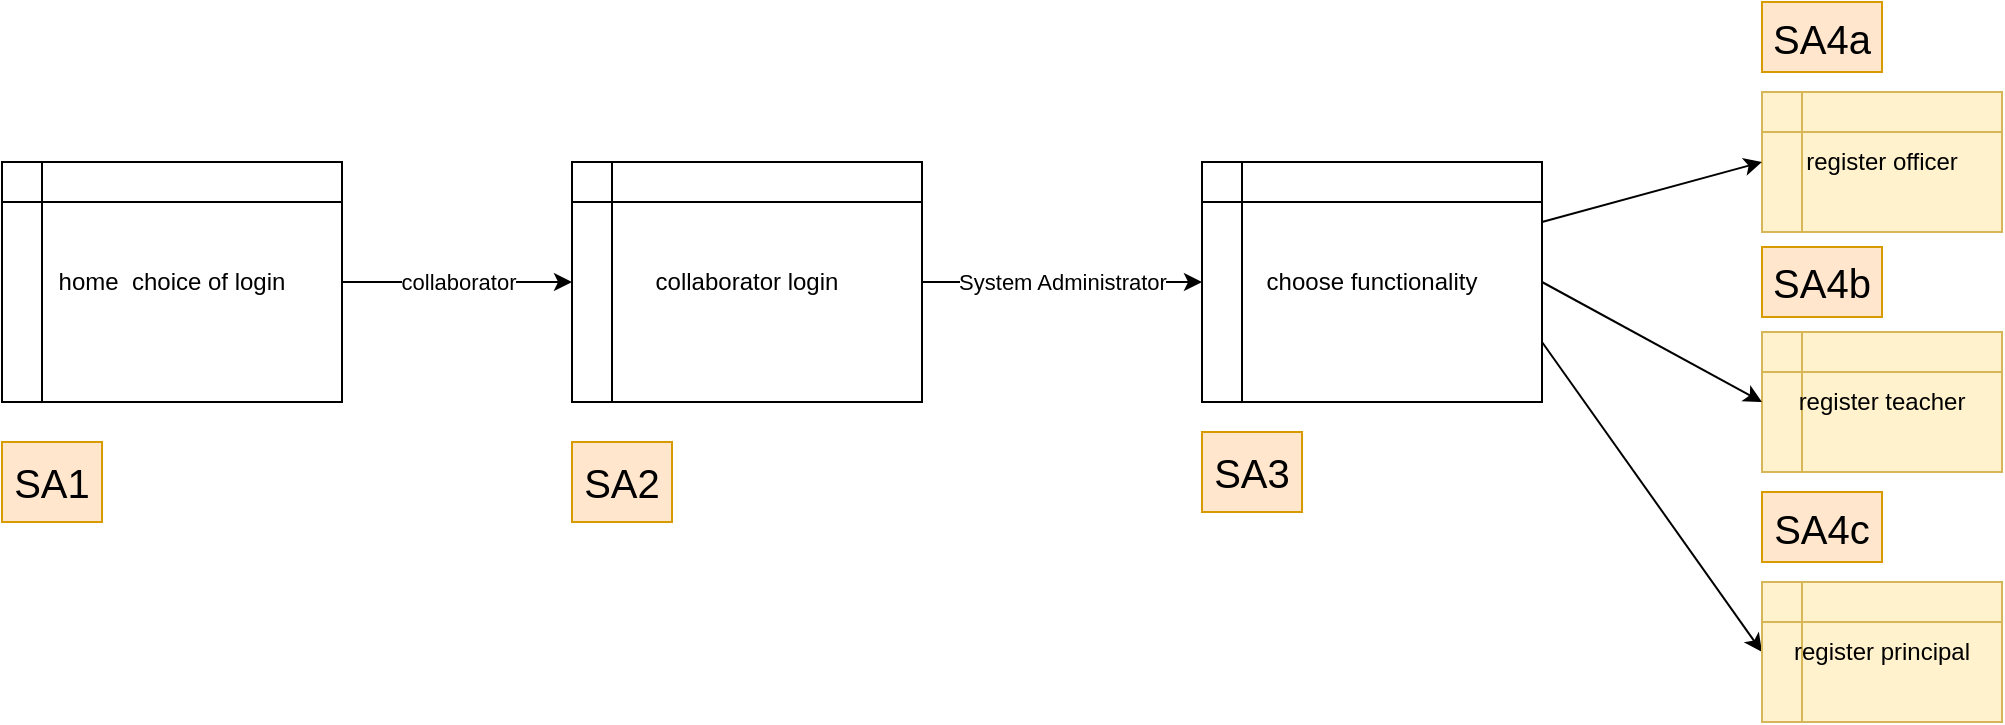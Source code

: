 <mxfile version="12.2.7" type="device" pages="1"><diagram id="2QOCsP8XS8S9Bzv3nzt6" name="Page-1"><mxGraphModel dx="862" dy="443" grid="1" gridSize="10" guides="1" tooltips="1" connect="1" arrows="1" fold="1" page="1" pageScale="1" pageWidth="1169" pageHeight="827" math="0" shadow="0"><root><mxCell id="0"/><mxCell id="1" parent="0"/><mxCell id="qrGB1t6Nhu07AO-h83AJ-3" value="collaborator login" style="shape=internalStorage;whiteSpace=wrap;html=1;backgroundOutline=1;" parent="1" vertex="1"><mxGeometry x="325" y="150" width="175" height="120" as="geometry"/></mxCell><mxCell id="qrGB1t6Nhu07AO-h83AJ-5" value="collaborator" style="endArrow=classic;html=1;exitX=1;exitY=0.5;exitDx=0;exitDy=0;entryX=0;entryY=0.5;entryDx=0;entryDy=0;" parent="1" source="qrGB1t6Nhu07AO-h83AJ-6" target="qrGB1t6Nhu07AO-h83AJ-3" edge="1"><mxGeometry width="50" height="50" relative="1" as="geometry"><mxPoint x="160" y="150" as="sourcePoint"/><mxPoint x="280" y="240" as="targetPoint"/></mxGeometry></mxCell><mxCell id="qrGB1t6Nhu07AO-h83AJ-6" value="home&amp;nbsp; choice of login" style="shape=internalStorage;whiteSpace=wrap;html=1;backgroundOutline=1;" parent="1" vertex="1"><mxGeometry x="40" y="150" width="170" height="120" as="geometry"/></mxCell><mxCell id="qrGB1t6Nhu07AO-h83AJ-29" value="register teacher" style="shape=internalStorage;whiteSpace=wrap;html=1;backgroundOutline=1;fillColor=#fff2cc;strokeColor=#d6b656;" parent="1" vertex="1"><mxGeometry x="920" y="235" width="120" height="70" as="geometry"/></mxCell><mxCell id="qrGB1t6Nhu07AO-h83AJ-33" value="" style="endArrow=classic;html=1;exitX=1;exitY=0.5;exitDx=0;exitDy=0;entryX=0;entryY=0.5;entryDx=0;entryDy=0;" parent="1" source="qrGB1t6Nhu07AO-h83AJ-42" target="qrGB1t6Nhu07AO-h83AJ-29" edge="1"><mxGeometry width="50" height="50" relative="1" as="geometry"><mxPoint x="420" y="850" as="sourcePoint"/><mxPoint x="470" y="815" as="targetPoint"/></mxGeometry></mxCell><mxCell id="qrGB1t6Nhu07AO-h83AJ-42" value="choose functionality" style="shape=internalStorage;whiteSpace=wrap;html=1;backgroundOutline=1;" parent="1" vertex="1"><mxGeometry x="640" y="150" width="170" height="120" as="geometry"/></mxCell><mxCell id="qrGB1t6Nhu07AO-h83AJ-43" value="register officer" style="shape=internalStorage;whiteSpace=wrap;html=1;backgroundOutline=1;fillColor=#fff2cc;strokeColor=#d6b656;" parent="1" vertex="1"><mxGeometry x="920" y="115" width="120" height="70" as="geometry"/></mxCell><mxCell id="qrGB1t6Nhu07AO-h83AJ-44" value="" style="endArrow=classic;html=1;exitX=1;exitY=0.25;exitDx=0;exitDy=0;entryX=0;entryY=0.5;entryDx=0;entryDy=0;" parent="1" source="qrGB1t6Nhu07AO-h83AJ-42" target="qrGB1t6Nhu07AO-h83AJ-43" edge="1"><mxGeometry width="50" height="50" relative="1" as="geometry"><mxPoint x="420" y="680" as="sourcePoint"/><mxPoint x="530" y="705" as="targetPoint"/></mxGeometry></mxCell><mxCell id="qrGB1t6Nhu07AO-h83AJ-45" value="System Administrator" style="endArrow=classic;html=1;exitX=1;exitY=0.5;exitDx=0;exitDy=0;entryX=0;entryY=0.5;entryDx=0;entryDy=0;" parent="1" source="qrGB1t6Nhu07AO-h83AJ-3" target="qrGB1t6Nhu07AO-h83AJ-42" edge="1"><mxGeometry width="50" height="50" relative="1" as="geometry"><mxPoint x="30" y="1210" as="sourcePoint"/><mxPoint x="80" y="1160" as="targetPoint"/></mxGeometry></mxCell><mxCell id="qrGB1t6Nhu07AO-h83AJ-46" value="" style="endArrow=classic;html=1;exitX=1;exitY=0.75;exitDx=0;exitDy=0;entryX=0;entryY=0.5;entryDx=0;entryDy=0;" parent="1" source="qrGB1t6Nhu07AO-h83AJ-42" target="qrGB1t6Nhu07AO-h83AJ-47" edge="1"><mxGeometry width="50" height="50" relative="1" as="geometry"><mxPoint x="420" y="680" as="sourcePoint"/><mxPoint x="510" y="760" as="targetPoint"/></mxGeometry></mxCell><mxCell id="qrGB1t6Nhu07AO-h83AJ-47" value="register principal" style="shape=internalStorage;whiteSpace=wrap;html=1;backgroundOutline=1;fillColor=#fff2cc;strokeColor=#d6b656;" parent="1" vertex="1"><mxGeometry x="920" y="360" width="120" height="70" as="geometry"/></mxCell><mxCell id="dx1tII26DtU5UMKG0umc-2" value="SA1" style="text;html=1;strokeColor=#d79b00;fillColor=#ffe6cc;align=center;verticalAlign=middle;whiteSpace=wrap;rounded=0;fontSize=20;" vertex="1" parent="1"><mxGeometry x="40" y="290" width="50" height="40" as="geometry"/></mxCell><mxCell id="dx1tII26DtU5UMKG0umc-3" value="SA2" style="text;html=1;strokeColor=#d79b00;fillColor=#ffe6cc;align=center;verticalAlign=middle;whiteSpace=wrap;rounded=0;fontSize=20;" vertex="1" parent="1"><mxGeometry x="325" y="290" width="50" height="40" as="geometry"/></mxCell><mxCell id="dx1tII26DtU5UMKG0umc-4" value="SA3" style="text;html=1;strokeColor=#d79b00;fillColor=#ffe6cc;align=center;verticalAlign=middle;whiteSpace=wrap;rounded=0;fontSize=20;" vertex="1" parent="1"><mxGeometry x="640" y="285" width="50" height="40" as="geometry"/></mxCell><mxCell id="dx1tII26DtU5UMKG0umc-5" value="SA4a" style="text;html=1;strokeColor=#d79b00;fillColor=#ffe6cc;align=center;verticalAlign=middle;whiteSpace=wrap;rounded=0;fontSize=20;" vertex="1" parent="1"><mxGeometry x="920" y="70" width="60" height="35" as="geometry"/></mxCell><mxCell id="dx1tII26DtU5UMKG0umc-6" value="SA4b" style="text;html=1;strokeColor=#d79b00;fillColor=#ffe6cc;align=center;verticalAlign=middle;whiteSpace=wrap;rounded=0;fontSize=20;" vertex="1" parent="1"><mxGeometry x="920" y="192.5" width="60" height="35" as="geometry"/></mxCell><mxCell id="dx1tII26DtU5UMKG0umc-8" value="SA4c" style="text;html=1;strokeColor=#d79b00;fillColor=#ffe6cc;align=center;verticalAlign=middle;whiteSpace=wrap;rounded=0;fontSize=20;" vertex="1" parent="1"><mxGeometry x="920" y="315" width="60" height="35" as="geometry"/></mxCell></root></mxGraphModel></diagram></mxfile>
